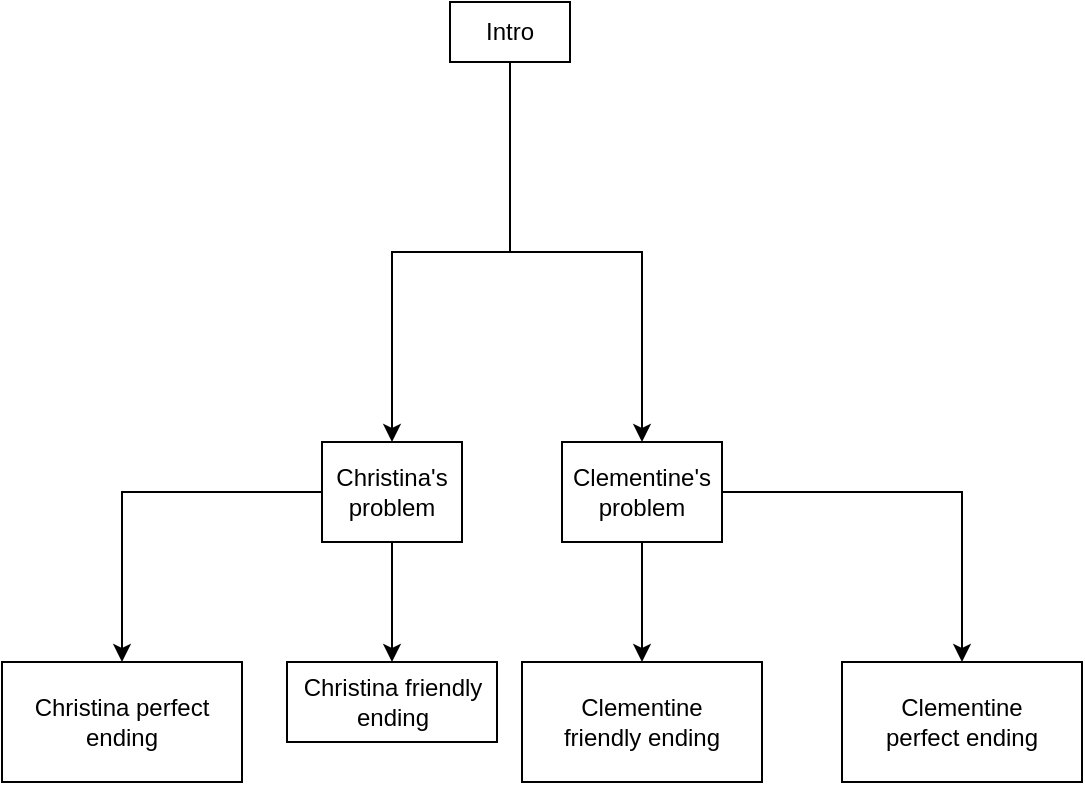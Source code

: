 <mxfile version="15.5.8" type="github">
  <diagram id="lk9VjDNaJXKOXbqT-E2D" name="Page-1">
    <mxGraphModel dx="1422" dy="752" grid="1" gridSize="10" guides="1" tooltips="1" connect="1" arrows="1" fold="1" page="1" pageScale="1" pageWidth="827" pageHeight="1169" math="0" shadow="0">
      <root>
        <mxCell id="0" />
        <mxCell id="1" parent="0" />
        <mxCell id="10STkQEoguKuW-rB0M1o-5" value="" style="edgeStyle=orthogonalEdgeStyle;rounded=0;orthogonalLoop=1;jettySize=auto;html=1;" edge="1" parent="1" source="10STkQEoguKuW-rB0M1o-1" target="10STkQEoguKuW-rB0M1o-4">
          <mxGeometry relative="1" as="geometry" />
        </mxCell>
        <mxCell id="10STkQEoguKuW-rB0M1o-7" value="" style="edgeStyle=orthogonalEdgeStyle;rounded=0;orthogonalLoop=1;jettySize=auto;html=1;" edge="1" parent="1" source="10STkQEoguKuW-rB0M1o-1" target="10STkQEoguKuW-rB0M1o-6">
          <mxGeometry relative="1" as="geometry" />
        </mxCell>
        <mxCell id="10STkQEoguKuW-rB0M1o-1" value="&lt;div&gt;Intro&lt;/div&gt;" style="rounded=0;whiteSpace=wrap;html=1;" vertex="1" parent="1">
          <mxGeometry x="384" y="30" width="60" height="30" as="geometry" />
        </mxCell>
        <mxCell id="10STkQEoguKuW-rB0M1o-9" value="" style="edgeStyle=orthogonalEdgeStyle;rounded=0;orthogonalLoop=1;jettySize=auto;html=1;" edge="1" parent="1" source="10STkQEoguKuW-rB0M1o-4" target="10STkQEoguKuW-rB0M1o-8">
          <mxGeometry relative="1" as="geometry" />
        </mxCell>
        <mxCell id="10STkQEoguKuW-rB0M1o-11" value="" style="edgeStyle=orthogonalEdgeStyle;rounded=0;orthogonalLoop=1;jettySize=auto;html=1;" edge="1" parent="1" source="10STkQEoguKuW-rB0M1o-4" target="10STkQEoguKuW-rB0M1o-10">
          <mxGeometry relative="1" as="geometry" />
        </mxCell>
        <mxCell id="10STkQEoguKuW-rB0M1o-4" value="&lt;div&gt;Christina&#39;s&lt;/div&gt;&lt;div&gt;problem&lt;br&gt;&lt;/div&gt;" style="rounded=0;whiteSpace=wrap;html=1;" vertex="1" parent="1">
          <mxGeometry x="320" y="250" width="70" height="50" as="geometry" />
        </mxCell>
        <mxCell id="10STkQEoguKuW-rB0M1o-13" value="" style="edgeStyle=orthogonalEdgeStyle;rounded=0;orthogonalLoop=1;jettySize=auto;html=1;" edge="1" parent="1" source="10STkQEoguKuW-rB0M1o-6" target="10STkQEoguKuW-rB0M1o-12">
          <mxGeometry relative="1" as="geometry" />
        </mxCell>
        <mxCell id="10STkQEoguKuW-rB0M1o-15" value="" style="edgeStyle=orthogonalEdgeStyle;rounded=0;orthogonalLoop=1;jettySize=auto;html=1;" edge="1" parent="1" source="10STkQEoguKuW-rB0M1o-6" target="10STkQEoguKuW-rB0M1o-14">
          <mxGeometry relative="1" as="geometry" />
        </mxCell>
        <mxCell id="10STkQEoguKuW-rB0M1o-6" value="&lt;div&gt;Clementine&#39;s&lt;/div&gt;&lt;div&gt;problem&lt;br&gt;&lt;/div&gt;" style="rounded=0;whiteSpace=wrap;html=1;" vertex="1" parent="1">
          <mxGeometry x="440" y="250" width="80" height="50" as="geometry" />
        </mxCell>
        <mxCell id="10STkQEoguKuW-rB0M1o-8" value="Christina perfect ending" style="whiteSpace=wrap;html=1;rounded=0;" vertex="1" parent="1">
          <mxGeometry x="160" y="360" width="120" height="60" as="geometry" />
        </mxCell>
        <mxCell id="10STkQEoguKuW-rB0M1o-10" value="Christina friendly ending" style="whiteSpace=wrap;html=1;rounded=0;" vertex="1" parent="1">
          <mxGeometry x="302.5" y="360" width="105" height="40" as="geometry" />
        </mxCell>
        <mxCell id="10STkQEoguKuW-rB0M1o-12" value="&lt;div&gt;Clementine &lt;br&gt;&lt;/div&gt;&lt;div&gt;friendly ending&lt;/div&gt;" style="whiteSpace=wrap;html=1;rounded=0;" vertex="1" parent="1">
          <mxGeometry x="420" y="360" width="120" height="60" as="geometry" />
        </mxCell>
        <mxCell id="10STkQEoguKuW-rB0M1o-14" value="&lt;div&gt;Clementine &lt;br&gt;&lt;/div&gt;&lt;div&gt;perfect ending&lt;/div&gt;" style="whiteSpace=wrap;html=1;rounded=0;" vertex="1" parent="1">
          <mxGeometry x="580" y="360" width="120" height="60" as="geometry" />
        </mxCell>
      </root>
    </mxGraphModel>
  </diagram>
</mxfile>
